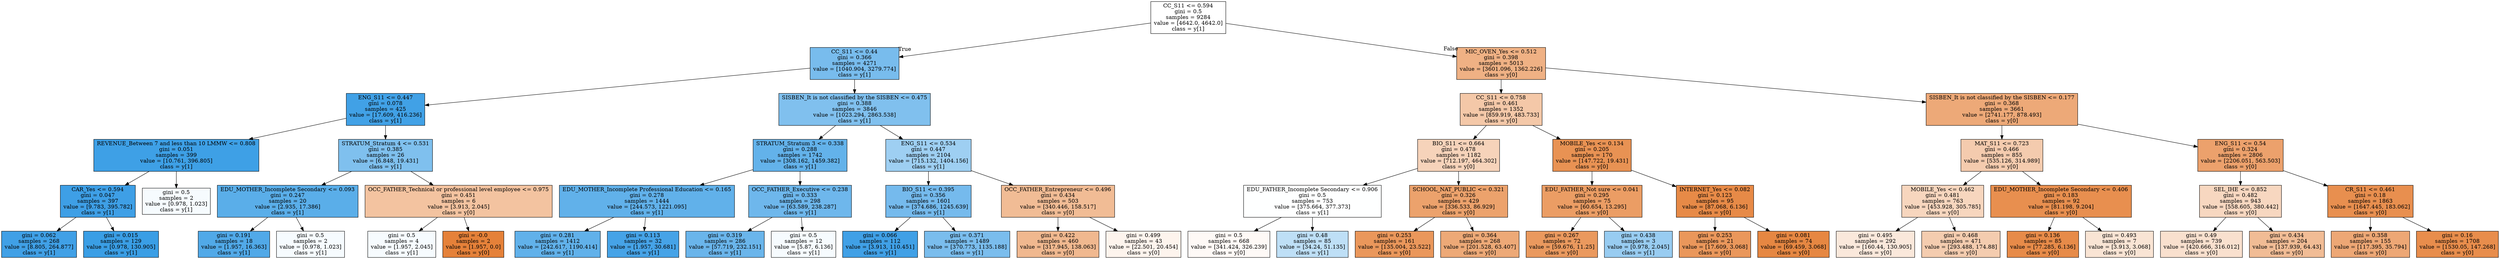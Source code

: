 digraph Tree {
node [shape=box, style="filled", color="black"] ;
0 [label="CC_S11 <= 0.594\ngini = 0.5\nsamples = 9284\nvalue = [4642.0, 4642.0]\nclass = y[1]", fillcolor="#ffffff"] ;
1 [label="CC_S11 <= 0.44\ngini = 0.366\nsamples = 4271\nvalue = [1040.904, 3279.774]\nclass = y[1]", fillcolor="#78bced"] ;
0 -> 1 [labeldistance=2.5, labelangle=45, headlabel="True"] ;
2 [label="ENG_S11 <= 0.447\ngini = 0.078\nsamples = 425\nvalue = [17.609, 416.236]\nclass = y[1]", fillcolor="#41a1e6"] ;
1 -> 2 ;
3 [label="REVENUE_Between 7 and less than 10 LMMW <= 0.808\ngini = 0.051\nsamples = 399\nvalue = [10.761, 396.805]\nclass = y[1]", fillcolor="#3ea0e6"] ;
2 -> 3 ;
4 [label="CAR_Yes <= 0.594\ngini = 0.047\nsamples = 397\nvalue = [9.783, 395.782]\nclass = y[1]", fillcolor="#3e9fe6"] ;
3 -> 4 ;
5 [label="gini = 0.062\nsamples = 268\nvalue = [8.805, 264.877]\nclass = y[1]", fillcolor="#40a0e6"] ;
4 -> 5 ;
6 [label="gini = 0.015\nsamples = 129\nvalue = [0.978, 130.905]\nclass = y[1]", fillcolor="#3a9ee5"] ;
4 -> 6 ;
7 [label="gini = 0.5\nsamples = 2\nvalue = [0.978, 1.023]\nclass = y[1]", fillcolor="#f6fbfe"] ;
3 -> 7 ;
8 [label="STRATUM_Stratum 4 <= 0.531\ngini = 0.385\nsamples = 26\nvalue = [6.848, 19.431]\nclass = y[1]", fillcolor="#7fc0ee"] ;
2 -> 8 ;
9 [label="EDU_MOTHER_Incomplete Secondary <= 0.093\ngini = 0.247\nsamples = 20\nvalue = [2.935, 17.386]\nclass = y[1]", fillcolor="#5aaee9"] ;
8 -> 9 ;
10 [label="gini = 0.191\nsamples = 18\nvalue = [1.957, 16.363]\nclass = y[1]", fillcolor="#51a9e8"] ;
9 -> 10 ;
11 [label="gini = 0.5\nsamples = 2\nvalue = [0.978, 1.023]\nclass = y[1]", fillcolor="#f6fbfe"] ;
9 -> 11 ;
12 [label="OCC_FATHER_Technical or professional level employee <= 0.975\ngini = 0.451\nsamples = 6\nvalue = [3.913, 2.045]\nclass = y[0]", fillcolor="#f3c3a0"] ;
8 -> 12 ;
13 [label="gini = 0.5\nsamples = 4\nvalue = [1.957, 2.045]\nclass = y[1]", fillcolor="#f6fbfe"] ;
12 -> 13 ;
14 [label="gini = -0.0\nsamples = 2\nvalue = [1.957, 0.0]\nclass = y[0]", fillcolor="#e58139"] ;
12 -> 14 ;
15 [label="SISBEN_It is not classified by the SISBEN <= 0.475\ngini = 0.388\nsamples = 3846\nvalue = [1023.294, 2863.538]\nclass = y[1]", fillcolor="#80c0ee"] ;
1 -> 15 ;
16 [label="STRATUM_Stratum 3 <= 0.338\ngini = 0.288\nsamples = 1742\nvalue = [308.162, 1459.382]\nclass = y[1]", fillcolor="#63b2ea"] ;
15 -> 16 ;
17 [label="EDU_MOTHER_Incomplete Professional Education <= 0.165\ngini = 0.278\nsamples = 1444\nvalue = [244.573, 1221.095]\nclass = y[1]", fillcolor="#61b1ea"] ;
16 -> 17 ;
18 [label="gini = 0.281\nsamples = 1412\nvalue = [242.617, 1190.414]\nclass = y[1]", fillcolor="#61b1ea"] ;
17 -> 18 ;
19 [label="gini = 0.113\nsamples = 32\nvalue = [1.957, 30.681]\nclass = y[1]", fillcolor="#46a3e7"] ;
17 -> 19 ;
20 [label="OCC_FATHER_Executive <= 0.238\ngini = 0.333\nsamples = 298\nvalue = [63.589, 238.287]\nclass = y[1]", fillcolor="#6eb7ec"] ;
16 -> 20 ;
21 [label="gini = 0.319\nsamples = 286\nvalue = [57.719, 232.151]\nclass = y[1]", fillcolor="#6ab5eb"] ;
20 -> 21 ;
22 [label="gini = 0.5\nsamples = 12\nvalue = [5.87, 6.136]\nclass = y[1]", fillcolor="#f6fbfe"] ;
20 -> 22 ;
23 [label="ENG_S11 <= 0.534\ngini = 0.447\nsamples = 2104\nvalue = [715.132, 1404.156]\nclass = y[1]", fillcolor="#9ecff2"] ;
15 -> 23 ;
24 [label="BIO_S11 <= 0.395\ngini = 0.356\nsamples = 1601\nvalue = [374.686, 1245.639]\nclass = y[1]", fillcolor="#75baed"] ;
23 -> 24 ;
25 [label="gini = 0.066\nsamples = 112\nvalue = [3.913, 110.451]\nclass = y[1]", fillcolor="#40a0e6"] ;
24 -> 25 ;
26 [label="gini = 0.371\nsamples = 1489\nvalue = [370.773, 1135.188]\nclass = y[1]", fillcolor="#7abded"] ;
24 -> 26 ;
27 [label="OCC_FATHER_Entrepreneur <= 0.496\ngini = 0.434\nsamples = 503\nvalue = [340.446, 158.517]\nclass = y[0]", fillcolor="#f1bc95"] ;
23 -> 27 ;
28 [label="gini = 0.422\nsamples = 460\nvalue = [317.945, 138.063]\nclass = y[0]", fillcolor="#f0b88f"] ;
27 -> 28 ;
29 [label="gini = 0.499\nsamples = 43\nvalue = [22.501, 20.454]\nclass = y[0]", fillcolor="#fdf4ed"] ;
27 -> 29 ;
30 [label="MIC_OVEN_Yes <= 0.512\ngini = 0.398\nsamples = 5013\nvalue = [3601.096, 1362.226]\nclass = y[0]", fillcolor="#efb184"] ;
0 -> 30 [labeldistance=2.5, labelangle=-45, headlabel="False"] ;
31 [label="CC_S11 <= 0.758\ngini = 0.461\nsamples = 1352\nvalue = [859.919, 483.733]\nclass = y[0]", fillcolor="#f4c8a8"] ;
30 -> 31 ;
32 [label="BIO_S11 <= 0.664\ngini = 0.478\nsamples = 1182\nvalue = [712.197, 464.302]\nclass = y[0]", fillcolor="#f6d3ba"] ;
31 -> 32 ;
33 [label="EDU_FATHER_Incomplete Secondary <= 0.906\ngini = 0.5\nsamples = 753\nvalue = [375.664, 377.373]\nclass = y[1]", fillcolor="#feffff"] ;
32 -> 33 ;
34 [label="gini = 0.5\nsamples = 668\nvalue = [341.424, 326.239]\nclass = y[0]", fillcolor="#fef9f6"] ;
33 -> 34 ;
35 [label="gini = 0.48\nsamples = 85\nvalue = [34.24, 51.135]\nclass = y[1]", fillcolor="#bedff6"] ;
33 -> 35 ;
36 [label="SCHOOL_NAT_PUBLIC <= 0.321\ngini = 0.326\nsamples = 429\nvalue = [336.533, 86.929]\nclass = y[0]", fillcolor="#eca26c"] ;
32 -> 36 ;
37 [label="gini = 0.253\nsamples = 161\nvalue = [135.004, 23.522]\nclass = y[0]", fillcolor="#ea975b"] ;
36 -> 37 ;
38 [label="gini = 0.364\nsamples = 268\nvalue = [201.528, 63.407]\nclass = y[0]", fillcolor="#eda977"] ;
36 -> 38 ;
39 [label="MOBILE_Yes <= 0.134\ngini = 0.205\nsamples = 170\nvalue = [147.722, 19.431]\nclass = y[0]", fillcolor="#e89253"] ;
31 -> 39 ;
40 [label="EDU_FATHER_Not sure <= 0.041\ngini = 0.295\nsamples = 75\nvalue = [60.654, 13.295]\nclass = y[0]", fillcolor="#eb9d64"] ;
39 -> 40 ;
41 [label="gini = 0.267\nsamples = 72\nvalue = [59.676, 11.25]\nclass = y[0]", fillcolor="#ea995e"] ;
40 -> 41 ;
42 [label="gini = 0.438\nsamples = 3\nvalue = [0.978, 2.045]\nclass = y[1]", fillcolor="#98ccf1"] ;
40 -> 42 ;
43 [label="INTERNET_Yes <= 0.082\ngini = 0.123\nsamples = 95\nvalue = [87.068, 6.136]\nclass = y[0]", fillcolor="#e78a47"] ;
39 -> 43 ;
44 [label="gini = 0.253\nsamples = 21\nvalue = [17.609, 3.068]\nclass = y[0]", fillcolor="#ea975b"] ;
43 -> 44 ;
45 [label="gini = 0.081\nsamples = 74\nvalue = [69.459, 3.068]\nclass = y[0]", fillcolor="#e68742"] ;
43 -> 45 ;
46 [label="SISBEN_It is not classified by the SISBEN <= 0.177\ngini = 0.368\nsamples = 3661\nvalue = [2741.177, 878.493]\nclass = y[0]", fillcolor="#eda978"] ;
30 -> 46 ;
47 [label="MAT_S11 <= 0.723\ngini = 0.466\nsamples = 855\nvalue = [535.126, 314.989]\nclass = y[0]", fillcolor="#f4cbae"] ;
46 -> 47 ;
48 [label="MOBILE_Yes <= 0.462\ngini = 0.481\nsamples = 763\nvalue = [453.928, 305.785]\nclass = y[0]", fillcolor="#f7d6be"] ;
47 -> 48 ;
49 [label="gini = 0.495\nsamples = 292\nvalue = [160.44, 130.905]\nclass = y[0]", fillcolor="#fae8db"] ;
48 -> 49 ;
50 [label="gini = 0.468\nsamples = 471\nvalue = [293.488, 174.88]\nclass = y[0]", fillcolor="#f4ccaf"] ;
48 -> 50 ;
51 [label="EDU_MOTHER_Incomplete Secondary <= 0.406\ngini = 0.183\nsamples = 92\nvalue = [81.198, 9.204]\nclass = y[0]", fillcolor="#e88f4f"] ;
47 -> 51 ;
52 [label="gini = 0.136\nsamples = 85\nvalue = [77.285, 6.136]\nclass = y[0]", fillcolor="#e78b49"] ;
51 -> 52 ;
53 [label="gini = 0.493\nsamples = 7\nvalue = [3.913, 3.068]\nclass = y[0]", fillcolor="#f9e4d4"] ;
51 -> 53 ;
54 [label="ENG_S11 <= 0.54\ngini = 0.324\nsamples = 2806\nvalue = [2206.051, 563.503]\nclass = y[0]", fillcolor="#eca16c"] ;
46 -> 54 ;
55 [label="SEL_IHE <= 0.852\ngini = 0.482\nsamples = 943\nvalue = [558.605, 380.442]\nclass = y[0]", fillcolor="#f7d7c0"] ;
54 -> 55 ;
56 [label="gini = 0.49\nsamples = 739\nvalue = [420.666, 316.012]\nclass = y[0]", fillcolor="#f9e0ce"] ;
55 -> 56 ;
57 [label="gini = 0.434\nsamples = 204\nvalue = [137.939, 64.43]\nclass = y[0]", fillcolor="#f1bc95"] ;
55 -> 57 ;
58 [label="CR_S11 <= 0.461\ngini = 0.18\nsamples = 1863\nvalue = [1647.445, 183.062]\nclass = y[0]", fillcolor="#e88f4f"] ;
54 -> 58 ;
59 [label="gini = 0.358\nsamples = 155\nvalue = [117.395, 35.794]\nclass = y[0]", fillcolor="#eda775"] ;
58 -> 59 ;
60 [label="gini = 0.16\nsamples = 1708\nvalue = [1530.05, 147.268]\nclass = y[0]", fillcolor="#e88d4c"] ;
58 -> 60 ;
}
